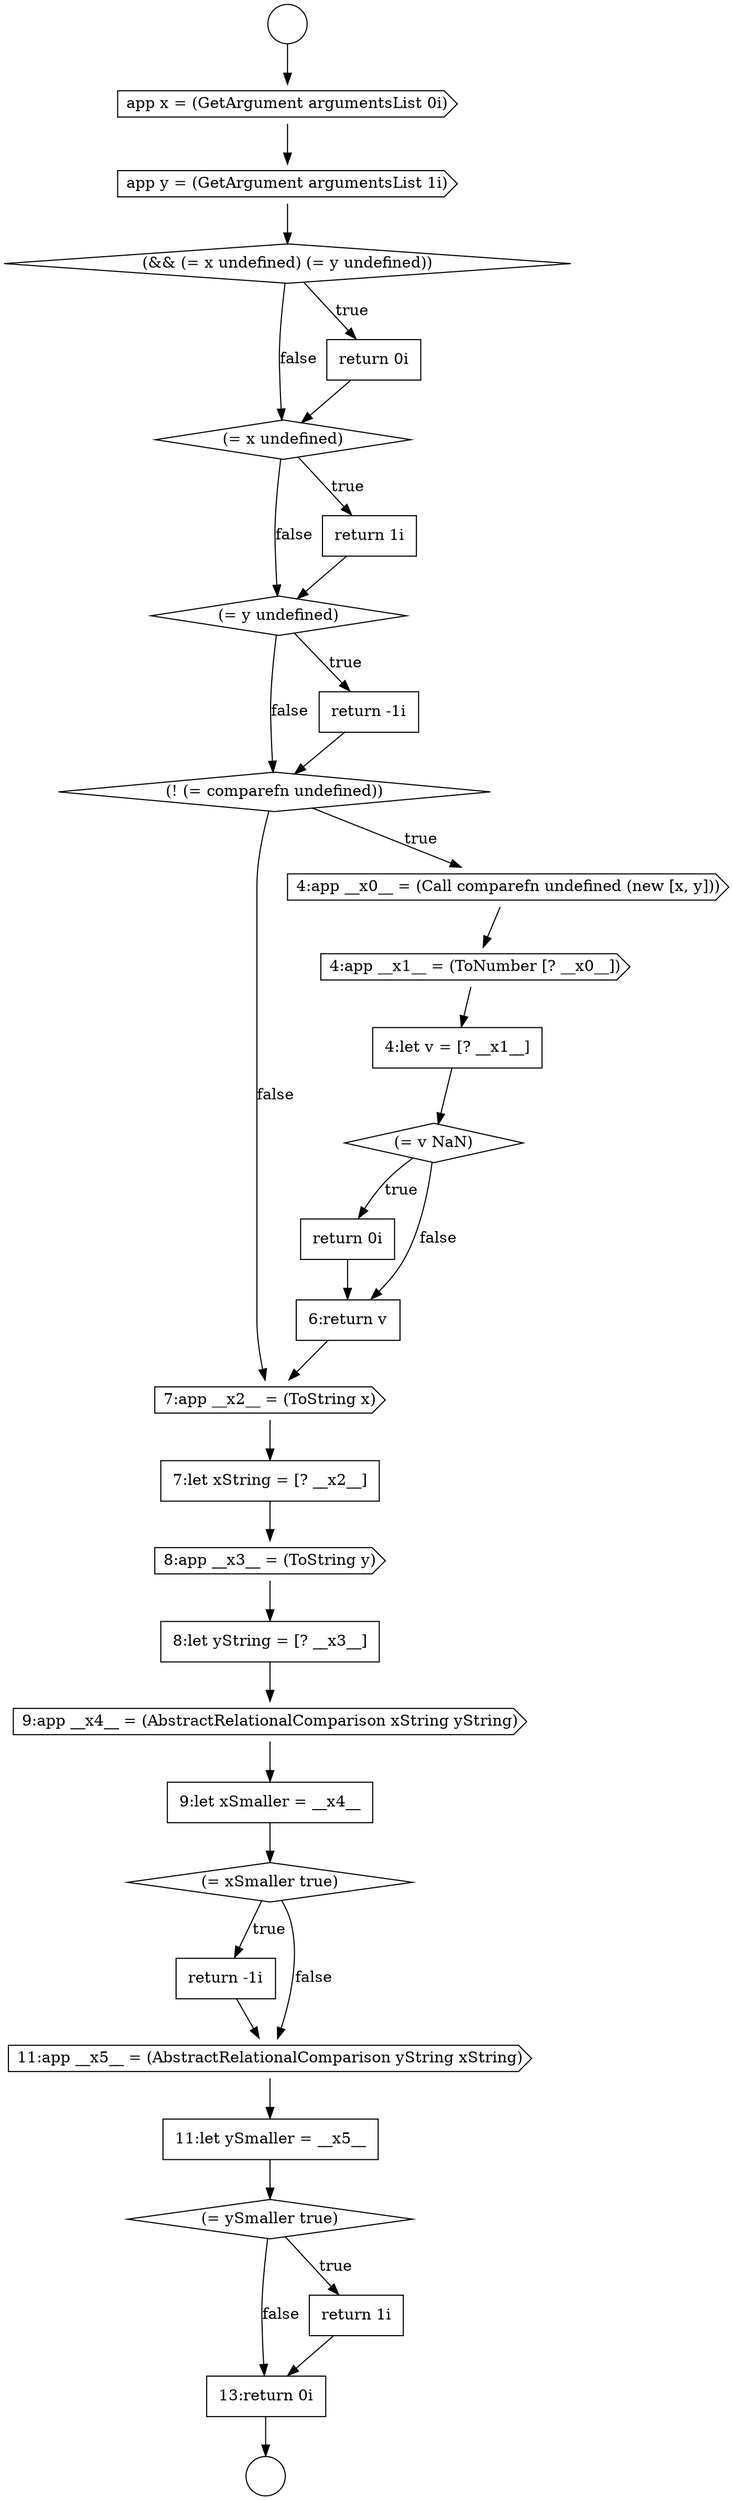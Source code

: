 digraph {
  node15542 [shape=circle label=" " color="black" fillcolor="white" style=filled]
  node15563 [shape=cds, label=<<font color="black">9:app __x4__ = (AbstractRelationalComparison xString yString)</font>> color="black" fillcolor="white" style=filled]
  node15546 [shape=diamond, label=<<font color="black">(&amp;&amp; (= x undefined) (= y undefined))</font>> color="black" fillcolor="white" style=filled]
  node15559 [shape=cds, label=<<font color="black">7:app __x2__ = (ToString x)</font>> color="black" fillcolor="white" style=filled]
  node15552 [shape=diamond, label=<<font color="black">(! (= comparefn undefined))</font>> color="black" fillcolor="white" style=filled]
  node15562 [shape=none, margin=0, label=<<font color="black">
    <table border="0" cellborder="1" cellspacing="0" cellpadding="10">
      <tr><td align="left">8:let yString = [? __x3__]</td></tr>
    </table>
  </font>> color="black" fillcolor="white" style=filled]
  node15543 [shape=circle label=" " color="black" fillcolor="white" style=filled]
  node15566 [shape=none, margin=0, label=<<font color="black">
    <table border="0" cellborder="1" cellspacing="0" cellpadding="10">
      <tr><td align="left">return -1i</td></tr>
    </table>
  </font>> color="black" fillcolor="white" style=filled]
  node15571 [shape=none, margin=0, label=<<font color="black">
    <table border="0" cellborder="1" cellspacing="0" cellpadding="10">
      <tr><td align="left">13:return 0i</td></tr>
    </table>
  </font>> color="black" fillcolor="white" style=filled]
  node15556 [shape=diamond, label=<<font color="black">(= v NaN)</font>> color="black" fillcolor="white" style=filled]
  node15557 [shape=none, margin=0, label=<<font color="black">
    <table border="0" cellborder="1" cellspacing="0" cellpadding="10">
      <tr><td align="left">return 0i</td></tr>
    </table>
  </font>> color="black" fillcolor="white" style=filled]
  node15548 [shape=diamond, label=<<font color="black">(= x undefined)</font>> color="black" fillcolor="white" style=filled]
  node15561 [shape=cds, label=<<font color="black">8:app __x3__ = (ToString y)</font>> color="black" fillcolor="white" style=filled]
  node15544 [shape=cds, label=<<font color="black">app x = (GetArgument argumentsList 0i)</font>> color="black" fillcolor="white" style=filled]
  node15565 [shape=diamond, label=<<font color="black">(= xSmaller true)</font>> color="black" fillcolor="white" style=filled]
  node15553 [shape=cds, label=<<font color="black">4:app __x0__ = (Call comparefn undefined (new [x, y]))</font>> color="black" fillcolor="white" style=filled]
  node15564 [shape=none, margin=0, label=<<font color="black">
    <table border="0" cellborder="1" cellspacing="0" cellpadding="10">
      <tr><td align="left">9:let xSmaller = __x4__</td></tr>
    </table>
  </font>> color="black" fillcolor="white" style=filled]
  node15558 [shape=none, margin=0, label=<<font color="black">
    <table border="0" cellborder="1" cellspacing="0" cellpadding="10">
      <tr><td align="left">6:return v</td></tr>
    </table>
  </font>> color="black" fillcolor="white" style=filled]
  node15547 [shape=none, margin=0, label=<<font color="black">
    <table border="0" cellborder="1" cellspacing="0" cellpadding="10">
      <tr><td align="left">return 0i</td></tr>
    </table>
  </font>> color="black" fillcolor="white" style=filled]
  node15568 [shape=none, margin=0, label=<<font color="black">
    <table border="0" cellborder="1" cellspacing="0" cellpadding="10">
      <tr><td align="left">11:let ySmaller = __x5__</td></tr>
    </table>
  </font>> color="black" fillcolor="white" style=filled]
  node15554 [shape=cds, label=<<font color="black">4:app __x1__ = (ToNumber [? __x0__])</font>> color="black" fillcolor="white" style=filled]
  node15569 [shape=diamond, label=<<font color="black">(= ySmaller true)</font>> color="black" fillcolor="white" style=filled]
  node15545 [shape=cds, label=<<font color="black">app y = (GetArgument argumentsList 1i)</font>> color="black" fillcolor="white" style=filled]
  node15550 [shape=diamond, label=<<font color="black">(= y undefined)</font>> color="black" fillcolor="white" style=filled]
  node15555 [shape=none, margin=0, label=<<font color="black">
    <table border="0" cellborder="1" cellspacing="0" cellpadding="10">
      <tr><td align="left">4:let v = [? __x1__]</td></tr>
    </table>
  </font>> color="black" fillcolor="white" style=filled]
  node15560 [shape=none, margin=0, label=<<font color="black">
    <table border="0" cellborder="1" cellspacing="0" cellpadding="10">
      <tr><td align="left">7:let xString = [? __x2__]</td></tr>
    </table>
  </font>> color="black" fillcolor="white" style=filled]
  node15567 [shape=cds, label=<<font color="black">11:app __x5__ = (AbstractRelationalComparison yString xString)</font>> color="black" fillcolor="white" style=filled]
  node15570 [shape=none, margin=0, label=<<font color="black">
    <table border="0" cellborder="1" cellspacing="0" cellpadding="10">
      <tr><td align="left">return 1i</td></tr>
    </table>
  </font>> color="black" fillcolor="white" style=filled]
  node15551 [shape=none, margin=0, label=<<font color="black">
    <table border="0" cellborder="1" cellspacing="0" cellpadding="10">
      <tr><td align="left">return -1i</td></tr>
    </table>
  </font>> color="black" fillcolor="white" style=filled]
  node15549 [shape=none, margin=0, label=<<font color="black">
    <table border="0" cellborder="1" cellspacing="0" cellpadding="10">
      <tr><td align="left">return 1i</td></tr>
    </table>
  </font>> color="black" fillcolor="white" style=filled]
  node15546 -> node15547 [label=<<font color="black">true</font>> color="black"]
  node15546 -> node15548 [label=<<font color="black">false</font>> color="black"]
  node15563 -> node15564 [ color="black"]
  node15544 -> node15545 [ color="black"]
  node15551 -> node15552 [ color="black"]
  node15566 -> node15567 [ color="black"]
  node15556 -> node15557 [label=<<font color="black">true</font>> color="black"]
  node15556 -> node15558 [label=<<font color="black">false</font>> color="black"]
  node15548 -> node15549 [label=<<font color="black">true</font>> color="black"]
  node15548 -> node15550 [label=<<font color="black">false</font>> color="black"]
  node15552 -> node15553 [label=<<font color="black">true</font>> color="black"]
  node15552 -> node15559 [label=<<font color="black">false</font>> color="black"]
  node15549 -> node15550 [ color="black"]
  node15560 -> node15561 [ color="black"]
  node15557 -> node15558 [ color="black"]
  node15545 -> node15546 [ color="black"]
  node15558 -> node15559 [ color="black"]
  node15567 -> node15568 [ color="black"]
  node15571 -> node15543 [ color="black"]
  node15547 -> node15548 [ color="black"]
  node15565 -> node15566 [label=<<font color="black">true</font>> color="black"]
  node15565 -> node15567 [label=<<font color="black">false</font>> color="black"]
  node15569 -> node15570 [label=<<font color="black">true</font>> color="black"]
  node15569 -> node15571 [label=<<font color="black">false</font>> color="black"]
  node15570 -> node15571 [ color="black"]
  node15555 -> node15556 [ color="black"]
  node15550 -> node15551 [label=<<font color="black">true</font>> color="black"]
  node15550 -> node15552 [label=<<font color="black">false</font>> color="black"]
  node15553 -> node15554 [ color="black"]
  node15568 -> node15569 [ color="black"]
  node15542 -> node15544 [ color="black"]
  node15561 -> node15562 [ color="black"]
  node15554 -> node15555 [ color="black"]
  node15562 -> node15563 [ color="black"]
  node15564 -> node15565 [ color="black"]
  node15559 -> node15560 [ color="black"]
}
